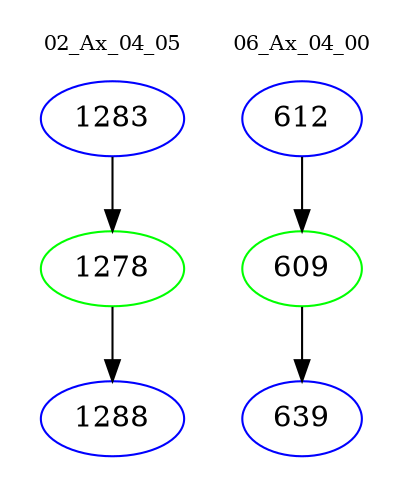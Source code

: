 digraph{
subgraph cluster_0 {
color = white
label = "02_Ax_04_05";
fontsize=10;
T0_1283 [label="1283", color="blue"]
T0_1283 -> T0_1278 [color="black"]
T0_1278 [label="1278", color="green"]
T0_1278 -> T0_1288 [color="black"]
T0_1288 [label="1288", color="blue"]
}
subgraph cluster_1 {
color = white
label = "06_Ax_04_00";
fontsize=10;
T1_612 [label="612", color="blue"]
T1_612 -> T1_609 [color="black"]
T1_609 [label="609", color="green"]
T1_609 -> T1_639 [color="black"]
T1_639 [label="639", color="blue"]
}
}
